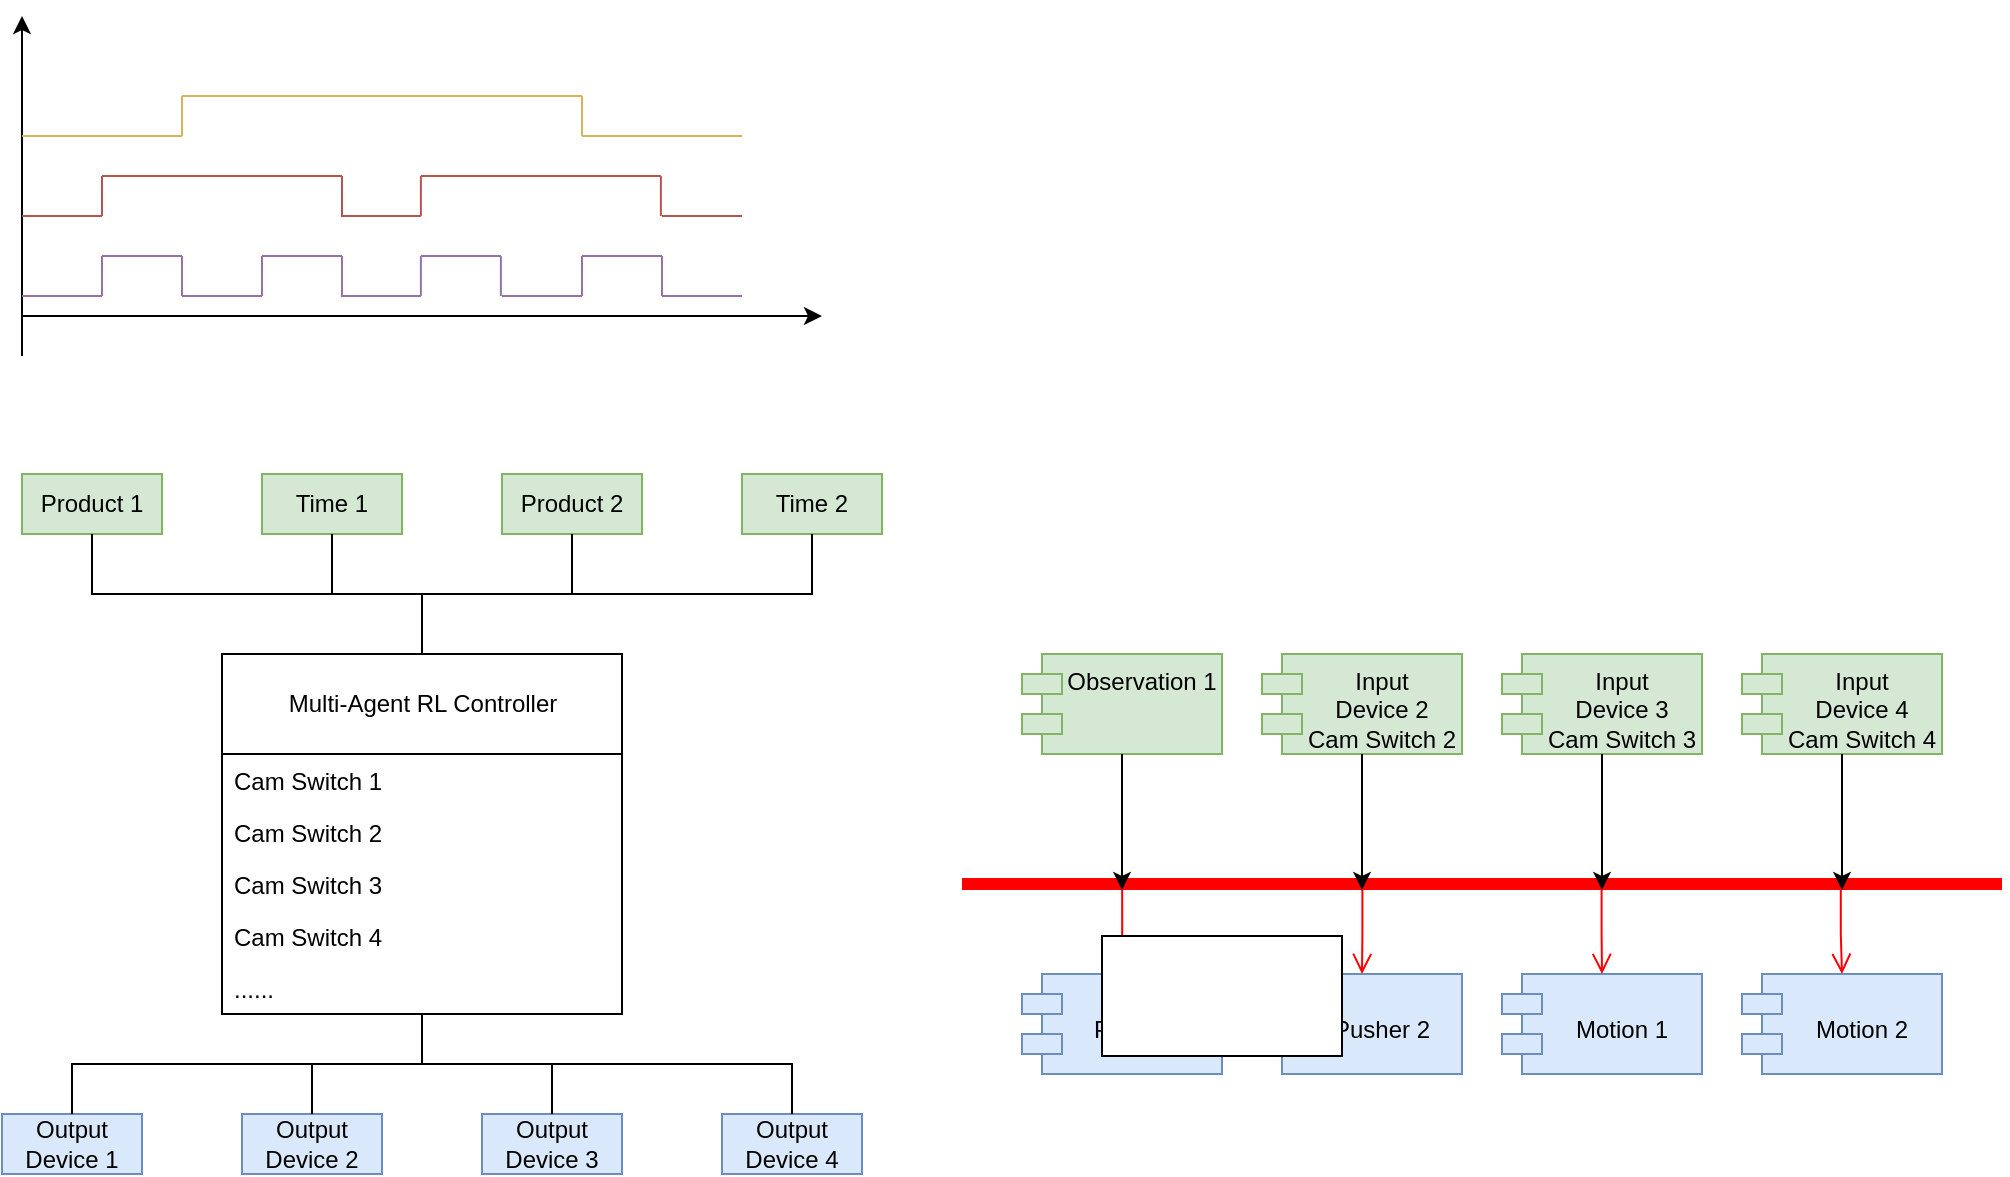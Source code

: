 <mxfile version="27.2.0">
  <diagram id="6a731a19-8d31-9384-78a2-239565b7b9f0" name="Page-1">
    <mxGraphModel dx="1188" dy="619" grid="1" gridSize="10" guides="1" tooltips="1" connect="1" arrows="1" fold="1" page="1" pageScale="1" pageWidth="1169" pageHeight="827" background="none" math="0" shadow="0">
      <root>
        <mxCell id="0" />
        <mxCell id="1" parent="0" />
        <mxCell id="yubhM1SOayhGXeNkUcZc-1801" value="Multi-Agent RL Controller" style="swimlane;fontStyle=0;childLayout=stackLayout;horizontal=1;startSize=50;fillColor=none;horizontalStack=0;resizeParent=1;resizeParentMax=0;resizeLast=0;collapsible=1;marginBottom=0;html=1;" parent="1" vertex="1">
          <mxGeometry x="180" y="329" width="200" height="180" as="geometry" />
        </mxCell>
        <mxCell id="yubhM1SOayhGXeNkUcZc-1802" value="Cam Switch 1" style="text;strokeColor=none;fillColor=none;align=left;verticalAlign=top;spacingLeft=4;spacingRight=4;overflow=hidden;rotatable=0;points=[[0,0.5],[1,0.5]];portConstraint=eastwest;whiteSpace=wrap;html=1;" parent="yubhM1SOayhGXeNkUcZc-1801" vertex="1">
          <mxGeometry y="50" width="200" height="26" as="geometry" />
        </mxCell>
        <mxCell id="yubhM1SOayhGXeNkUcZc-1803" value="Cam Switch&amp;nbsp;2" style="text;strokeColor=none;fillColor=none;align=left;verticalAlign=top;spacingLeft=4;spacingRight=4;overflow=hidden;rotatable=0;points=[[0,0.5],[1,0.5]];portConstraint=eastwest;whiteSpace=wrap;html=1;" parent="yubhM1SOayhGXeNkUcZc-1801" vertex="1">
          <mxGeometry y="76" width="200" height="26" as="geometry" />
        </mxCell>
        <mxCell id="yubhM1SOayhGXeNkUcZc-1804" value="Cam Switch&amp;nbsp;3" style="text;strokeColor=none;fillColor=none;align=left;verticalAlign=top;spacingLeft=4;spacingRight=4;overflow=hidden;rotatable=0;points=[[0,0.5],[1,0.5]];portConstraint=eastwest;whiteSpace=wrap;html=1;" parent="yubhM1SOayhGXeNkUcZc-1801" vertex="1">
          <mxGeometry y="102" width="200" height="26" as="geometry" />
        </mxCell>
        <mxCell id="yubhM1SOayhGXeNkUcZc-1805" value="Cam Switch&amp;nbsp;4" style="text;strokeColor=none;fillColor=none;align=left;verticalAlign=top;spacingLeft=4;spacingRight=4;overflow=hidden;rotatable=0;points=[[0,0.5],[1,0.5]];portConstraint=eastwest;whiteSpace=wrap;html=1;" parent="yubhM1SOayhGXeNkUcZc-1801" vertex="1">
          <mxGeometry y="128" width="200" height="26" as="geometry" />
        </mxCell>
        <mxCell id="yubhM1SOayhGXeNkUcZc-1806" value="......" style="text;strokeColor=none;fillColor=none;align=left;verticalAlign=top;spacingLeft=4;spacingRight=4;overflow=hidden;rotatable=0;points=[[0,0.5],[1,0.5]];portConstraint=eastwest;whiteSpace=wrap;html=1;" parent="yubhM1SOayhGXeNkUcZc-1801" vertex="1">
          <mxGeometry y="154" width="200" height="26" as="geometry" />
        </mxCell>
        <mxCell id="yubhM1SOayhGXeNkUcZc-1807" value="Output&lt;br&gt;Device 1" style="whiteSpace=wrap;html=1;align=center;verticalAlign=middle;treeFolding=1;treeMoving=1;newEdgeStyle={&quot;edgeStyle&quot;:&quot;elbowEdgeStyle&quot;,&quot;startArrow&quot;:&quot;none&quot;,&quot;endArrow&quot;:&quot;none&quot;};fillColor=#dae8fc;strokeColor=#6c8ebf;" parent="1" vertex="1">
          <mxGeometry x="70" y="559" width="70" height="30" as="geometry" />
        </mxCell>
        <mxCell id="yubhM1SOayhGXeNkUcZc-1808" value="" style="edgeStyle=elbowEdgeStyle;elbow=vertical;sourcePerimeterSpacing=0;targetPerimeterSpacing=0;startArrow=none;endArrow=none;rounded=0;curved=0;" parent="1" source="yubhM1SOayhGXeNkUcZc-1801" target="yubhM1SOayhGXeNkUcZc-1807" edge="1">
          <mxGeometry relative="1" as="geometry">
            <mxPoint x="360" y="519" as="sourcePoint" />
          </mxGeometry>
        </mxCell>
        <mxCell id="yubhM1SOayhGXeNkUcZc-1810" value="Output&lt;br&gt;Device 2" style="whiteSpace=wrap;html=1;align=center;verticalAlign=middle;treeFolding=1;treeMoving=1;newEdgeStyle={&quot;edgeStyle&quot;:&quot;elbowEdgeStyle&quot;,&quot;startArrow&quot;:&quot;none&quot;,&quot;endArrow&quot;:&quot;none&quot;};fillColor=#dae8fc;strokeColor=#6c8ebf;" parent="1" vertex="1">
          <mxGeometry x="190" y="559" width="70" height="30" as="geometry" />
        </mxCell>
        <mxCell id="yubhM1SOayhGXeNkUcZc-1811" value="" style="edgeStyle=elbowEdgeStyle;elbow=vertical;sourcePerimeterSpacing=0;targetPerimeterSpacing=0;startArrow=none;endArrow=none;rounded=0;curved=0;" parent="1" source="yubhM1SOayhGXeNkUcZc-1801" target="yubhM1SOayhGXeNkUcZc-1810" edge="1">
          <mxGeometry relative="1" as="geometry">
            <mxPoint x="210" y="524" as="sourcePoint" />
          </mxGeometry>
        </mxCell>
        <mxCell id="yubhM1SOayhGXeNkUcZc-1812" value="Output&lt;br&gt;Device 3" style="whiteSpace=wrap;html=1;align=center;verticalAlign=middle;treeFolding=1;treeMoving=1;newEdgeStyle={&quot;edgeStyle&quot;:&quot;elbowEdgeStyle&quot;,&quot;startArrow&quot;:&quot;none&quot;,&quot;endArrow&quot;:&quot;none&quot;};fillColor=#dae8fc;strokeColor=#6c8ebf;" parent="1" vertex="1">
          <mxGeometry x="310" y="559" width="70" height="30" as="geometry" />
        </mxCell>
        <mxCell id="yubhM1SOayhGXeNkUcZc-1813" value="" style="edgeStyle=elbowEdgeStyle;elbow=vertical;sourcePerimeterSpacing=0;targetPerimeterSpacing=0;startArrow=none;endArrow=none;rounded=0;curved=0;" parent="1" source="yubhM1SOayhGXeNkUcZc-1801" target="yubhM1SOayhGXeNkUcZc-1812" edge="1">
          <mxGeometry relative="1" as="geometry">
            <mxPoint x="530" y="505" as="sourcePoint" />
          </mxGeometry>
        </mxCell>
        <mxCell id="yubhM1SOayhGXeNkUcZc-1814" value="Output&lt;br&gt;Device 4" style="whiteSpace=wrap;html=1;align=center;verticalAlign=middle;treeFolding=1;treeMoving=1;newEdgeStyle={&quot;edgeStyle&quot;:&quot;elbowEdgeStyle&quot;,&quot;startArrow&quot;:&quot;none&quot;,&quot;endArrow&quot;:&quot;none&quot;};fillColor=#dae8fc;strokeColor=#6c8ebf;" parent="1" vertex="1">
          <mxGeometry x="430" y="559" width="70" height="30" as="geometry" />
        </mxCell>
        <mxCell id="yubhM1SOayhGXeNkUcZc-1815" value="" style="edgeStyle=elbowEdgeStyle;elbow=vertical;sourcePerimeterSpacing=0;targetPerimeterSpacing=0;startArrow=none;endArrow=none;rounded=0;curved=0;" parent="1" source="yubhM1SOayhGXeNkUcZc-1801" target="yubhM1SOayhGXeNkUcZc-1814" edge="1">
          <mxGeometry relative="1" as="geometry">
            <mxPoint x="650" y="505" as="sourcePoint" />
          </mxGeometry>
        </mxCell>
        <mxCell id="yubhM1SOayhGXeNkUcZc-1816" value="&lt;div&gt;&lt;br&gt;&lt;/div&gt;Pusher 1" style="shape=module;align=left;spacingLeft=20;align=center;verticalAlign=top;whiteSpace=wrap;html=1;fillColor=#dae8fc;strokeColor=#6c8ebf;" parent="1" vertex="1">
          <mxGeometry x="580" y="489" width="100" height="50" as="geometry" />
        </mxCell>
        <mxCell id="yubhM1SOayhGXeNkUcZc-1817" value="" style="shape=line;html=1;strokeWidth=6;strokeColor=#ff0000;" parent="1" vertex="1">
          <mxGeometry x="550" y="439" width="520" height="10" as="geometry" />
        </mxCell>
        <mxCell id="yubhM1SOayhGXeNkUcZc-1818" value="" style="edgeStyle=orthogonalEdgeStyle;html=1;verticalAlign=bottom;endArrow=open;endSize=8;strokeColor=#ff0000;rounded=0;exitX=0.154;exitY=0.583;exitDx=0;exitDy=0;exitPerimeter=0;" parent="1" source="yubhM1SOayhGXeNkUcZc-1817" target="yubhM1SOayhGXeNkUcZc-1816" edge="1">
          <mxGeometry relative="1" as="geometry">
            <mxPoint x="590" y="689" as="targetPoint" />
            <mxPoint x="660" y="459" as="sourcePoint" />
          </mxGeometry>
        </mxCell>
        <mxCell id="yubhM1SOayhGXeNkUcZc-1821" value="Observation 1" style="shape=module;align=left;spacingLeft=20;align=center;verticalAlign=top;whiteSpace=wrap;html=1;fillColor=#d5e8d4;strokeColor=#82b366;" parent="1" vertex="1">
          <mxGeometry x="580" y="329" width="100" height="50" as="geometry" />
        </mxCell>
        <mxCell id="yubhM1SOayhGXeNkUcZc-1823" value="&lt;div&gt;&lt;br&gt;&lt;/div&gt;Pusher 2" style="shape=module;align=left;spacingLeft=20;align=center;verticalAlign=top;whiteSpace=wrap;html=1;fillColor=#dae8fc;strokeColor=#6c8ebf;" parent="1" vertex="1">
          <mxGeometry x="700" y="489" width="100" height="50" as="geometry" />
        </mxCell>
        <mxCell id="yubhM1SOayhGXeNkUcZc-1824" value="" style="edgeStyle=orthogonalEdgeStyle;html=1;verticalAlign=bottom;endArrow=open;endSize=8;strokeColor=#ff0000;rounded=0;exitX=0.385;exitY=0.417;exitDx=0;exitDy=0;exitPerimeter=0;" parent="1" source="yubhM1SOayhGXeNkUcZc-1817" target="yubhM1SOayhGXeNkUcZc-1823" edge="1">
          <mxGeometry relative="1" as="geometry">
            <mxPoint x="700" y="689" as="targetPoint" />
            <mxPoint x="750" y="469" as="sourcePoint" />
          </mxGeometry>
        </mxCell>
        <mxCell id="yubhM1SOayhGXeNkUcZc-1826" value="Product 1" style="whiteSpace=wrap;html=1;align=center;verticalAlign=middle;treeFolding=1;treeMoving=1;newEdgeStyle={&quot;edgeStyle&quot;:&quot;elbowEdgeStyle&quot;,&quot;startArrow&quot;:&quot;none&quot;,&quot;endArrow&quot;:&quot;none&quot;};fillColor=#d5e8d4;strokeColor=#82b366;" parent="1" vertex="1">
          <mxGeometry x="80" y="239" width="70" height="30" as="geometry" />
        </mxCell>
        <mxCell id="yubhM1SOayhGXeNkUcZc-1827" value="" style="edgeStyle=elbowEdgeStyle;elbow=vertical;sourcePerimeterSpacing=0;targetPerimeterSpacing=0;startArrow=none;endArrow=none;rounded=0;curved=0;" parent="1" source="yubhM1SOayhGXeNkUcZc-1801" target="yubhM1SOayhGXeNkUcZc-1826" edge="1">
          <mxGeometry relative="1" as="geometry">
            <mxPoint x="290" y="189" as="sourcePoint" />
          </mxGeometry>
        </mxCell>
        <mxCell id="yubhM1SOayhGXeNkUcZc-1828" value="Time 1" style="whiteSpace=wrap;html=1;align=center;verticalAlign=middle;treeFolding=1;treeMoving=1;newEdgeStyle={&quot;edgeStyle&quot;:&quot;elbowEdgeStyle&quot;,&quot;startArrow&quot;:&quot;none&quot;,&quot;endArrow&quot;:&quot;none&quot;};fillColor=#d5e8d4;strokeColor=#82b366;" parent="1" vertex="1">
          <mxGeometry x="200" y="239" width="70" height="30" as="geometry" />
        </mxCell>
        <mxCell id="yubhM1SOayhGXeNkUcZc-1829" value="" style="edgeStyle=elbowEdgeStyle;elbow=vertical;sourcePerimeterSpacing=0;targetPerimeterSpacing=0;startArrow=none;endArrow=none;rounded=0;curved=0;" parent="1" source="yubhM1SOayhGXeNkUcZc-1801" target="yubhM1SOayhGXeNkUcZc-1828" edge="1">
          <mxGeometry relative="1" as="geometry">
            <mxPoint x="290" y="189" as="sourcePoint" />
          </mxGeometry>
        </mxCell>
        <mxCell id="yubhM1SOayhGXeNkUcZc-1830" value="Product 2" style="whiteSpace=wrap;html=1;align=center;verticalAlign=middle;treeFolding=1;treeMoving=1;newEdgeStyle={&quot;edgeStyle&quot;:&quot;elbowEdgeStyle&quot;,&quot;startArrow&quot;:&quot;none&quot;,&quot;endArrow&quot;:&quot;none&quot;};fillColor=#d5e8d4;strokeColor=#82b366;" parent="1" vertex="1">
          <mxGeometry x="320" y="239" width="70" height="30" as="geometry" />
        </mxCell>
        <mxCell id="yubhM1SOayhGXeNkUcZc-1831" value="" style="edgeStyle=elbowEdgeStyle;elbow=vertical;sourcePerimeterSpacing=0;targetPerimeterSpacing=0;startArrow=none;endArrow=none;rounded=0;curved=0;" parent="1" source="yubhM1SOayhGXeNkUcZc-1801" target="yubhM1SOayhGXeNkUcZc-1830" edge="1">
          <mxGeometry relative="1" as="geometry">
            <mxPoint x="290" y="189" as="sourcePoint" />
          </mxGeometry>
        </mxCell>
        <mxCell id="yubhM1SOayhGXeNkUcZc-1832" value="Time 2" style="whiteSpace=wrap;html=1;align=center;verticalAlign=middle;treeFolding=1;treeMoving=1;newEdgeStyle={&quot;edgeStyle&quot;:&quot;elbowEdgeStyle&quot;,&quot;startArrow&quot;:&quot;none&quot;,&quot;endArrow&quot;:&quot;none&quot;};fillColor=#d5e8d4;strokeColor=#82b366;" parent="1" vertex="1">
          <mxGeometry x="440" y="239" width="70" height="30" as="geometry" />
        </mxCell>
        <mxCell id="yubhM1SOayhGXeNkUcZc-1833" value="" style="edgeStyle=elbowEdgeStyle;elbow=vertical;sourcePerimeterSpacing=0;targetPerimeterSpacing=0;startArrow=none;endArrow=none;rounded=0;curved=0;" parent="1" source="yubhM1SOayhGXeNkUcZc-1801" target="yubhM1SOayhGXeNkUcZc-1832" edge="1">
          <mxGeometry relative="1" as="geometry">
            <mxPoint x="290" y="189" as="sourcePoint" />
          </mxGeometry>
        </mxCell>
        <mxCell id="yubhM1SOayhGXeNkUcZc-1834" value="&lt;div&gt;&lt;br&gt;&lt;/div&gt;Motion 1" style="shape=module;align=left;spacingLeft=20;align=center;verticalAlign=top;whiteSpace=wrap;html=1;fillColor=#dae8fc;strokeColor=#6c8ebf;" parent="1" vertex="1">
          <mxGeometry x="820" y="489" width="100" height="50" as="geometry" />
        </mxCell>
        <mxCell id="yubhM1SOayhGXeNkUcZc-1835" value="&lt;div&gt;&lt;br&gt;&lt;/div&gt;Motion 2" style="shape=module;align=left;spacingLeft=20;align=center;verticalAlign=top;whiteSpace=wrap;html=1;fillColor=#dae8fc;strokeColor=#6c8ebf;" parent="1" vertex="1">
          <mxGeometry x="940" y="489" width="100" height="50" as="geometry" />
        </mxCell>
        <mxCell id="yubhM1SOayhGXeNkUcZc-1839" value="" style="edgeStyle=orthogonalEdgeStyle;html=1;verticalAlign=bottom;endArrow=open;endSize=8;strokeColor=#ff0000;rounded=0;exitX=0.615;exitY=0.75;exitDx=0;exitDy=0;exitPerimeter=0;" parent="1" source="yubhM1SOayhGXeNkUcZc-1817" target="yubhM1SOayhGXeNkUcZc-1834" edge="1">
          <mxGeometry relative="1" as="geometry">
            <mxPoint x="856" y="499" as="targetPoint" />
            <mxPoint x="856" y="455" as="sourcePoint" />
          </mxGeometry>
        </mxCell>
        <mxCell id="yubhM1SOayhGXeNkUcZc-1840" value="" style="edgeStyle=orthogonalEdgeStyle;html=1;verticalAlign=bottom;endArrow=open;endSize=8;strokeColor=#ff0000;rounded=0;exitX=0.845;exitY=0.75;exitDx=0;exitDy=0;exitPerimeter=0;" parent="1" source="yubhM1SOayhGXeNkUcZc-1817" target="yubhM1SOayhGXeNkUcZc-1835" edge="1">
          <mxGeometry relative="1" as="geometry">
            <mxPoint x="976" y="499" as="targetPoint" />
            <mxPoint x="976" y="453" as="sourcePoint" />
          </mxGeometry>
        </mxCell>
        <mxCell id="yubhM1SOayhGXeNkUcZc-1841" style="edgeStyle=orthogonalEdgeStyle;rounded=0;orthogonalLoop=1;jettySize=auto;html=1;exitX=0.5;exitY=1;exitDx=0;exitDy=0;" parent="1" source="yubhM1SOayhGXeNkUcZc-1821" edge="1">
          <mxGeometry relative="1" as="geometry">
            <mxPoint x="630" y="447" as="targetPoint" />
          </mxGeometry>
        </mxCell>
        <mxCell id="yubhM1SOayhGXeNkUcZc-1842" value="Input&lt;br&gt;Device 2&lt;br&gt;Cam Switch 2" style="shape=module;align=left;spacingLeft=20;align=center;verticalAlign=top;whiteSpace=wrap;html=1;fillColor=#d5e8d4;strokeColor=#82b366;" parent="1" vertex="1">
          <mxGeometry x="700" y="329" width="100" height="50" as="geometry" />
        </mxCell>
        <mxCell id="yubhM1SOayhGXeNkUcZc-1843" style="edgeStyle=orthogonalEdgeStyle;rounded=0;orthogonalLoop=1;jettySize=auto;html=1;exitX=0.5;exitY=1;exitDx=0;exitDy=0;" parent="1" source="yubhM1SOayhGXeNkUcZc-1842" edge="1">
          <mxGeometry relative="1" as="geometry">
            <mxPoint x="750" y="447" as="targetPoint" />
          </mxGeometry>
        </mxCell>
        <mxCell id="yubhM1SOayhGXeNkUcZc-1844" value="Input&lt;br&gt;Device 3&lt;br&gt;Cam Switch 3" style="shape=module;align=left;spacingLeft=20;align=center;verticalAlign=top;whiteSpace=wrap;html=1;fillColor=#d5e8d4;strokeColor=#82b366;" parent="1" vertex="1">
          <mxGeometry x="820" y="329" width="100" height="50" as="geometry" />
        </mxCell>
        <mxCell id="yubhM1SOayhGXeNkUcZc-1845" style="edgeStyle=orthogonalEdgeStyle;rounded=0;orthogonalLoop=1;jettySize=auto;html=1;exitX=0.5;exitY=1;exitDx=0;exitDy=0;" parent="1" source="yubhM1SOayhGXeNkUcZc-1844" edge="1">
          <mxGeometry relative="1" as="geometry">
            <mxPoint x="870" y="447" as="targetPoint" />
          </mxGeometry>
        </mxCell>
        <mxCell id="yubhM1SOayhGXeNkUcZc-1846" value="Input&lt;br&gt;Device 4&lt;br&gt;Cam Switch 4" style="shape=module;align=left;spacingLeft=20;align=center;verticalAlign=top;whiteSpace=wrap;html=1;fillColor=#d5e8d4;strokeColor=#82b366;" parent="1" vertex="1">
          <mxGeometry x="940" y="329" width="100" height="50" as="geometry" />
        </mxCell>
        <mxCell id="yubhM1SOayhGXeNkUcZc-1847" style="edgeStyle=orthogonalEdgeStyle;rounded=0;orthogonalLoop=1;jettySize=auto;html=1;exitX=0.5;exitY=1;exitDx=0;exitDy=0;" parent="1" source="yubhM1SOayhGXeNkUcZc-1846" edge="1">
          <mxGeometry relative="1" as="geometry">
            <mxPoint x="990" y="447" as="targetPoint" />
          </mxGeometry>
        </mxCell>
        <mxCell id="yubhM1SOayhGXeNkUcZc-1877" value="" style="endArrow=classic;html=1;rounded=0;" parent="1" edge="1">
          <mxGeometry width="50" height="50" relative="1" as="geometry">
            <mxPoint x="80" y="160" as="sourcePoint" />
            <mxPoint x="480" y="160" as="targetPoint" />
          </mxGeometry>
        </mxCell>
        <mxCell id="yubhM1SOayhGXeNkUcZc-1878" value="" style="endArrow=classic;html=1;rounded=0;" parent="1" edge="1">
          <mxGeometry width="50" height="50" relative="1" as="geometry">
            <mxPoint x="80" y="180" as="sourcePoint" />
            <mxPoint x="80" y="10" as="targetPoint" />
          </mxGeometry>
        </mxCell>
        <mxCell id="yubhM1SOayhGXeNkUcZc-1910" value="" style="endArrow=none;html=1;rounded=0;fillColor=#e1d5e7;strokeColor=#9673a6;" parent="1" edge="1">
          <mxGeometry width="50" height="50" relative="1" as="geometry">
            <mxPoint x="80" y="150" as="sourcePoint" />
            <mxPoint x="120" y="150" as="targetPoint" />
          </mxGeometry>
        </mxCell>
        <mxCell id="yubhM1SOayhGXeNkUcZc-1911" value="" style="endArrow=none;html=1;rounded=0;fillColor=#e1d5e7;strokeColor=#9673a6;" parent="1" edge="1">
          <mxGeometry width="50" height="50" relative="1" as="geometry">
            <mxPoint x="120" y="150" as="sourcePoint" />
            <mxPoint x="120" y="130" as="targetPoint" />
          </mxGeometry>
        </mxCell>
        <mxCell id="yubhM1SOayhGXeNkUcZc-1912" value="" style="endArrow=none;html=1;rounded=0;fillColor=#e1d5e7;strokeColor=#9673a6;" parent="1" edge="1">
          <mxGeometry width="50" height="50" relative="1" as="geometry">
            <mxPoint x="120" y="130" as="sourcePoint" />
            <mxPoint x="160" y="130" as="targetPoint" />
          </mxGeometry>
        </mxCell>
        <mxCell id="yubhM1SOayhGXeNkUcZc-1913" value="" style="endArrow=none;html=1;rounded=0;fillColor=#e1d5e7;strokeColor=#9673a6;" parent="1" edge="1">
          <mxGeometry width="50" height="50" relative="1" as="geometry">
            <mxPoint x="160" y="150" as="sourcePoint" />
            <mxPoint x="160" y="130" as="targetPoint" />
          </mxGeometry>
        </mxCell>
        <mxCell id="yubhM1SOayhGXeNkUcZc-1914" value="" style="endArrow=none;html=1;rounded=0;fillColor=#e1d5e7;strokeColor=#9673a6;" parent="1" edge="1">
          <mxGeometry width="50" height="50" relative="1" as="geometry">
            <mxPoint x="160" y="150" as="sourcePoint" />
            <mxPoint x="200" y="150" as="targetPoint" />
          </mxGeometry>
        </mxCell>
        <mxCell id="yubhM1SOayhGXeNkUcZc-1915" value="" style="endArrow=none;html=1;rounded=0;fillColor=#e1d5e7;strokeColor=#9673a6;" parent="1" edge="1">
          <mxGeometry width="50" height="50" relative="1" as="geometry">
            <mxPoint x="200" y="150" as="sourcePoint" />
            <mxPoint x="200" y="130" as="targetPoint" />
          </mxGeometry>
        </mxCell>
        <mxCell id="yubhM1SOayhGXeNkUcZc-1916" value="" style="endArrow=none;html=1;rounded=0;fillColor=#e1d5e7;strokeColor=#9673a6;" parent="1" edge="1">
          <mxGeometry width="50" height="50" relative="1" as="geometry">
            <mxPoint x="200" y="130" as="sourcePoint" />
            <mxPoint x="240" y="130" as="targetPoint" />
          </mxGeometry>
        </mxCell>
        <mxCell id="yubhM1SOayhGXeNkUcZc-1917" value="" style="endArrow=none;html=1;rounded=0;fillColor=#e1d5e7;strokeColor=#9673a6;" parent="1" edge="1">
          <mxGeometry width="50" height="50" relative="1" as="geometry">
            <mxPoint x="240" y="150" as="sourcePoint" />
            <mxPoint x="240" y="130" as="targetPoint" />
          </mxGeometry>
        </mxCell>
        <mxCell id="yubhM1SOayhGXeNkUcZc-1918" value="" style="endArrow=none;html=1;rounded=0;fillColor=#e1d5e7;strokeColor=#9673a6;" parent="1" edge="1">
          <mxGeometry width="50" height="50" relative="1" as="geometry">
            <mxPoint x="239.44" y="150" as="sourcePoint" />
            <mxPoint x="279.44" y="150" as="targetPoint" />
          </mxGeometry>
        </mxCell>
        <mxCell id="yubhM1SOayhGXeNkUcZc-1919" value="" style="endArrow=none;html=1;rounded=0;fillColor=#e1d5e7;strokeColor=#9673a6;" parent="1" edge="1">
          <mxGeometry width="50" height="50" relative="1" as="geometry">
            <mxPoint x="279.44" y="150" as="sourcePoint" />
            <mxPoint x="279.44" y="130" as="targetPoint" />
          </mxGeometry>
        </mxCell>
        <mxCell id="yubhM1SOayhGXeNkUcZc-1920" value="" style="endArrow=none;html=1;rounded=0;fillColor=#e1d5e7;strokeColor=#9673a6;" parent="1" edge="1">
          <mxGeometry width="50" height="50" relative="1" as="geometry">
            <mxPoint x="279.44" y="130" as="sourcePoint" />
            <mxPoint x="319.44" y="130" as="targetPoint" />
          </mxGeometry>
        </mxCell>
        <mxCell id="yubhM1SOayhGXeNkUcZc-1921" value="" style="endArrow=none;html=1;rounded=0;fillColor=#e1d5e7;strokeColor=#9673a6;" parent="1" edge="1">
          <mxGeometry width="50" height="50" relative="1" as="geometry">
            <mxPoint x="319.44" y="150" as="sourcePoint" />
            <mxPoint x="319.44" y="130" as="targetPoint" />
          </mxGeometry>
        </mxCell>
        <mxCell id="yubhM1SOayhGXeNkUcZc-1922" value="" style="endArrow=none;html=1;rounded=0;fillColor=#e1d5e7;strokeColor=#9673a6;" parent="1" edge="1">
          <mxGeometry width="50" height="50" relative="1" as="geometry">
            <mxPoint x="320" y="150" as="sourcePoint" />
            <mxPoint x="360" y="150" as="targetPoint" />
          </mxGeometry>
        </mxCell>
        <mxCell id="yubhM1SOayhGXeNkUcZc-1923" value="" style="endArrow=none;html=1;rounded=0;fillColor=#e1d5e7;strokeColor=#9673a6;" parent="1" edge="1">
          <mxGeometry width="50" height="50" relative="1" as="geometry">
            <mxPoint x="360" y="150" as="sourcePoint" />
            <mxPoint x="360" y="130" as="targetPoint" />
          </mxGeometry>
        </mxCell>
        <mxCell id="yubhM1SOayhGXeNkUcZc-1924" value="" style="endArrow=none;html=1;rounded=0;fillColor=#e1d5e7;strokeColor=#9673a6;" parent="1" edge="1">
          <mxGeometry width="50" height="50" relative="1" as="geometry">
            <mxPoint x="360" y="130" as="sourcePoint" />
            <mxPoint x="400" y="130" as="targetPoint" />
          </mxGeometry>
        </mxCell>
        <mxCell id="yubhM1SOayhGXeNkUcZc-1925" value="" style="endArrow=none;html=1;rounded=0;fillColor=#e1d5e7;strokeColor=#9673a6;" parent="1" edge="1">
          <mxGeometry width="50" height="50" relative="1" as="geometry">
            <mxPoint x="400" y="150" as="sourcePoint" />
            <mxPoint x="400" y="130" as="targetPoint" />
          </mxGeometry>
        </mxCell>
        <mxCell id="yubhM1SOayhGXeNkUcZc-1926" value="" style="endArrow=none;html=1;rounded=0;fillColor=#e1d5e7;strokeColor=#9673a6;" parent="1" edge="1">
          <mxGeometry width="50" height="50" relative="1" as="geometry">
            <mxPoint x="400" y="150" as="sourcePoint" />
            <mxPoint x="440" y="150" as="targetPoint" />
          </mxGeometry>
        </mxCell>
        <mxCell id="yubhM1SOayhGXeNkUcZc-1927" value="" style="endArrow=none;html=1;rounded=0;fillColor=#f8cecc;strokeColor=#b85450;" parent="1" edge="1">
          <mxGeometry width="50" height="50" relative="1" as="geometry">
            <mxPoint x="80" y="110" as="sourcePoint" />
            <mxPoint x="120" y="110" as="targetPoint" />
          </mxGeometry>
        </mxCell>
        <mxCell id="yubhM1SOayhGXeNkUcZc-1928" value="" style="endArrow=none;html=1;rounded=0;fillColor=#f8cecc;strokeColor=#b85450;" parent="1" edge="1">
          <mxGeometry width="50" height="50" relative="1" as="geometry">
            <mxPoint x="120" y="110" as="sourcePoint" />
            <mxPoint x="120" y="90" as="targetPoint" />
          </mxGeometry>
        </mxCell>
        <mxCell id="yubhM1SOayhGXeNkUcZc-1929" value="" style="endArrow=none;html=1;rounded=0;fillColor=#f8cecc;strokeColor=#b85450;" parent="1" edge="1">
          <mxGeometry width="50" height="50" relative="1" as="geometry">
            <mxPoint x="120" y="90" as="sourcePoint" />
            <mxPoint x="240" y="90" as="targetPoint" />
          </mxGeometry>
        </mxCell>
        <mxCell id="yubhM1SOayhGXeNkUcZc-1930" value="" style="endArrow=none;html=1;rounded=0;fillColor=#f8cecc;strokeColor=#b85450;" parent="1" edge="1">
          <mxGeometry width="50" height="50" relative="1" as="geometry">
            <mxPoint x="240" y="110" as="sourcePoint" />
            <mxPoint x="240" y="90" as="targetPoint" />
          </mxGeometry>
        </mxCell>
        <mxCell id="yubhM1SOayhGXeNkUcZc-1931" value="" style="endArrow=none;html=1;rounded=0;fillColor=#f8cecc;strokeColor=#b85450;" parent="1" edge="1">
          <mxGeometry width="50" height="50" relative="1" as="geometry">
            <mxPoint x="400" y="110" as="sourcePoint" />
            <mxPoint x="440" y="110" as="targetPoint" />
          </mxGeometry>
        </mxCell>
        <mxCell id="yubhM1SOayhGXeNkUcZc-1932" value="" style="endArrow=none;html=1;rounded=0;fillColor=#f8cecc;strokeColor=#b85450;" parent="1" edge="1">
          <mxGeometry width="50" height="50" relative="1" as="geometry">
            <mxPoint x="239.44" y="110" as="sourcePoint" />
            <mxPoint x="279.44" y="110" as="targetPoint" />
          </mxGeometry>
        </mxCell>
        <mxCell id="yubhM1SOayhGXeNkUcZc-1933" value="" style="endArrow=none;html=1;rounded=0;fillColor=#f8cecc;strokeColor=#b85450;" parent="1" edge="1">
          <mxGeometry width="50" height="50" relative="1" as="geometry">
            <mxPoint x="279.44" y="110" as="sourcePoint" />
            <mxPoint x="279.44" y="90" as="targetPoint" />
          </mxGeometry>
        </mxCell>
        <mxCell id="yubhM1SOayhGXeNkUcZc-1934" value="" style="endArrow=none;html=1;rounded=0;fillColor=#f8cecc;strokeColor=#b85450;" parent="1" edge="1">
          <mxGeometry width="50" height="50" relative="1" as="geometry">
            <mxPoint x="279.44" y="90" as="sourcePoint" />
            <mxPoint x="399.44" y="90" as="targetPoint" />
          </mxGeometry>
        </mxCell>
        <mxCell id="yubhM1SOayhGXeNkUcZc-1935" value="" style="endArrow=none;html=1;rounded=0;fillColor=#f8cecc;strokeColor=#b85450;" parent="1" edge="1">
          <mxGeometry width="50" height="50" relative="1" as="geometry">
            <mxPoint x="399.44" y="110" as="sourcePoint" />
            <mxPoint x="399.44" y="90" as="targetPoint" />
          </mxGeometry>
        </mxCell>
        <mxCell id="yubhM1SOayhGXeNkUcZc-1936" value="" style="endArrow=none;html=1;rounded=0;fillColor=#fff2cc;strokeColor=#d6b656;" parent="1" edge="1">
          <mxGeometry width="50" height="50" relative="1" as="geometry">
            <mxPoint x="80" y="70" as="sourcePoint" />
            <mxPoint x="160" y="70" as="targetPoint" />
          </mxGeometry>
        </mxCell>
        <mxCell id="yubhM1SOayhGXeNkUcZc-1937" value="" style="endArrow=none;html=1;rounded=0;fillColor=#fff2cc;strokeColor=#d6b656;" parent="1" edge="1">
          <mxGeometry width="50" height="50" relative="1" as="geometry">
            <mxPoint x="160" y="70" as="sourcePoint" />
            <mxPoint x="160" y="50" as="targetPoint" />
          </mxGeometry>
        </mxCell>
        <mxCell id="yubhM1SOayhGXeNkUcZc-1938" value="" style="endArrow=none;html=1;rounded=0;fillColor=#fff2cc;strokeColor=#d6b656;" parent="1" edge="1">
          <mxGeometry width="50" height="50" relative="1" as="geometry">
            <mxPoint x="160" y="50" as="sourcePoint" />
            <mxPoint x="360" y="50" as="targetPoint" />
          </mxGeometry>
        </mxCell>
        <mxCell id="yubhM1SOayhGXeNkUcZc-1939" value="" style="endArrow=none;html=1;rounded=0;fillColor=#fff2cc;strokeColor=#d6b656;" parent="1" edge="1">
          <mxGeometry width="50" height="50" relative="1" as="geometry">
            <mxPoint x="360" y="70" as="sourcePoint" />
            <mxPoint x="360" y="50" as="targetPoint" />
          </mxGeometry>
        </mxCell>
        <mxCell id="yubhM1SOayhGXeNkUcZc-1940" value="" style="endArrow=none;html=1;rounded=0;fillColor=#fff2cc;strokeColor=#d6b656;" parent="1" edge="1">
          <mxGeometry width="50" height="50" relative="1" as="geometry">
            <mxPoint x="360" y="70" as="sourcePoint" />
            <mxPoint x="440" y="70" as="targetPoint" />
          </mxGeometry>
        </mxCell>
        <mxCell id="pIqreqhXc2t8eF8DuM6R-1" value="" style="rounded=0;whiteSpace=wrap;html=1;" vertex="1" parent="1">
          <mxGeometry x="620" y="470" width="120" height="60" as="geometry" />
        </mxCell>
      </root>
    </mxGraphModel>
  </diagram>
</mxfile>
